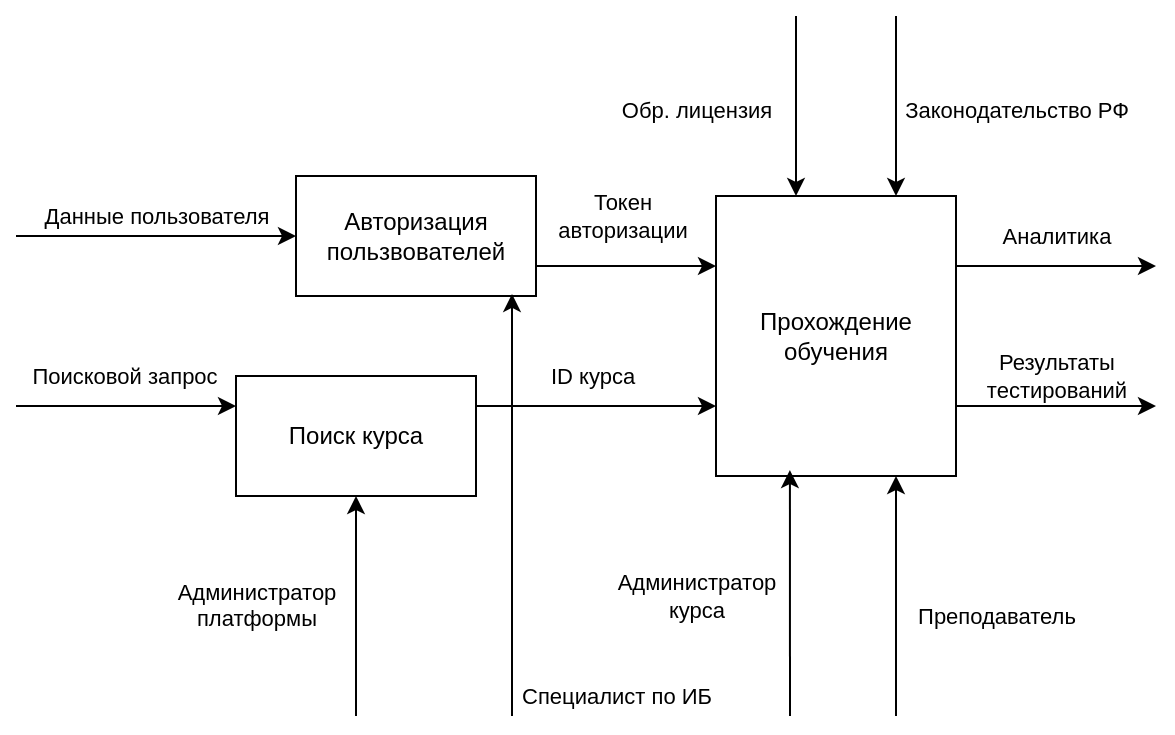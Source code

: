 <mxfile version="24.7.17">
  <diagram name="Page-1" id="cl3yXqKSE3gC3yw81NL7">
    <mxGraphModel dx="1434" dy="836" grid="1" gridSize="10" guides="1" tooltips="1" connect="1" arrows="1" fold="1" page="1" pageScale="1" pageWidth="850" pageHeight="1100" math="0" shadow="0">
      <root>
        <mxCell id="0" />
        <mxCell id="1" parent="0" />
        <mxCell id="Xx3fCIqhDptWspu9Eww2-1" value="Авторизация&lt;br&gt;пользвователей" style="rounded=0;whiteSpace=wrap;html=1;" vertex="1" parent="1">
          <mxGeometry x="200" y="200" width="120" height="60" as="geometry" />
        </mxCell>
        <mxCell id="Xx3fCIqhDptWspu9Eww2-2" value="Поиск курса" style="rounded=0;whiteSpace=wrap;html=1;" vertex="1" parent="1">
          <mxGeometry x="170" y="300" width="120" height="60" as="geometry" />
        </mxCell>
        <mxCell id="Xx3fCIqhDptWspu9Eww2-3" value="Прохождение обучения" style="rounded=0;whiteSpace=wrap;html=1;" vertex="1" parent="1">
          <mxGeometry x="410" y="210" width="120" height="140" as="geometry" />
        </mxCell>
        <mxCell id="Xx3fCIqhDptWspu9Eww2-4" value="" style="endArrow=classic;html=1;rounded=0;entryX=0;entryY=0.5;entryDx=0;entryDy=0;" edge="1" parent="1" target="Xx3fCIqhDptWspu9Eww2-1">
          <mxGeometry width="50" height="50" relative="1" as="geometry">
            <mxPoint x="60" y="230" as="sourcePoint" />
            <mxPoint x="60" y="210" as="targetPoint" />
          </mxGeometry>
        </mxCell>
        <mxCell id="Xx3fCIqhDptWspu9Eww2-5" value="Данные пользователя" style="edgeLabel;html=1;align=center;verticalAlign=middle;resizable=0;points=[];" vertex="1" connectable="0" parent="Xx3fCIqhDptWspu9Eww2-4">
          <mxGeometry x="-0.086" y="3" relative="1" as="geometry">
            <mxPoint x="6" y="-7" as="offset" />
          </mxGeometry>
        </mxCell>
        <mxCell id="Xx3fCIqhDptWspu9Eww2-6" value="" style="endArrow=classic;html=1;rounded=0;entryX=0;entryY=0.25;entryDx=0;entryDy=0;" edge="1" parent="1" target="Xx3fCIqhDptWspu9Eww2-2">
          <mxGeometry width="50" height="50" relative="1" as="geometry">
            <mxPoint x="60" y="315" as="sourcePoint" />
            <mxPoint x="100" y="290" as="targetPoint" />
          </mxGeometry>
        </mxCell>
        <mxCell id="Xx3fCIqhDptWspu9Eww2-7" value="Поисковой запрос" style="edgeLabel;html=1;align=center;verticalAlign=middle;resizable=0;points=[];" vertex="1" connectable="0" parent="Xx3fCIqhDptWspu9Eww2-6">
          <mxGeometry x="-0.014" y="-3" relative="1" as="geometry">
            <mxPoint y="-18" as="offset" />
          </mxGeometry>
        </mxCell>
        <mxCell id="Xx3fCIqhDptWspu9Eww2-8" value="" style="endArrow=classic;html=1;rounded=0;entryX=0.5;entryY=1;entryDx=0;entryDy=0;" edge="1" parent="1" target="Xx3fCIqhDptWspu9Eww2-2">
          <mxGeometry width="50" height="50" relative="1" as="geometry">
            <mxPoint x="230" y="470" as="sourcePoint" />
            <mxPoint x="230" y="450" as="targetPoint" />
          </mxGeometry>
        </mxCell>
        <mxCell id="Xx3fCIqhDptWspu9Eww2-9" value="Администратор&lt;br&gt;платформы&lt;div&gt;&lt;br/&gt;&lt;/div&gt;" style="edgeLabel;html=1;align=center;verticalAlign=middle;resizable=0;points=[];" vertex="1" connectable="0" parent="Xx3fCIqhDptWspu9Eww2-8">
          <mxGeometry x="-0.109" y="-3" relative="1" as="geometry">
            <mxPoint x="-53" as="offset" />
          </mxGeometry>
        </mxCell>
        <mxCell id="Xx3fCIqhDptWspu9Eww2-10" value="" style="endArrow=classic;html=1;rounded=0;entryX=0.9;entryY=0.983;entryDx=0;entryDy=0;entryPerimeter=0;" edge="1" parent="1" target="Xx3fCIqhDptWspu9Eww2-1">
          <mxGeometry width="50" height="50" relative="1" as="geometry">
            <mxPoint x="308" y="470" as="sourcePoint" />
            <mxPoint x="360" y="410" as="targetPoint" />
          </mxGeometry>
        </mxCell>
        <mxCell id="Xx3fCIqhDptWspu9Eww2-11" value="Специалист по ИБ" style="edgeLabel;html=1;align=center;verticalAlign=middle;resizable=0;points=[];" vertex="1" connectable="0" parent="Xx3fCIqhDptWspu9Eww2-10">
          <mxGeometry x="-0.422" relative="1" as="geometry">
            <mxPoint x="52" y="51" as="offset" />
          </mxGeometry>
        </mxCell>
        <mxCell id="Xx3fCIqhDptWspu9Eww2-12" value="" style="endArrow=classic;html=1;rounded=0;exitX=1;exitY=0.75;exitDx=0;exitDy=0;entryX=0;entryY=0.25;entryDx=0;entryDy=0;" edge="1" parent="1" source="Xx3fCIqhDptWspu9Eww2-1" target="Xx3fCIqhDptWspu9Eww2-3">
          <mxGeometry width="50" height="50" relative="1" as="geometry">
            <mxPoint x="330" y="260" as="sourcePoint" />
            <mxPoint x="380" y="210" as="targetPoint" />
          </mxGeometry>
        </mxCell>
        <mxCell id="Xx3fCIqhDptWspu9Eww2-13" value="Токен&lt;br&gt;авторизации" style="edgeLabel;html=1;align=center;verticalAlign=middle;resizable=0;points=[];" vertex="1" connectable="0" parent="Xx3fCIqhDptWspu9Eww2-12">
          <mxGeometry x="-0.044" relative="1" as="geometry">
            <mxPoint y="-25" as="offset" />
          </mxGeometry>
        </mxCell>
        <mxCell id="Xx3fCIqhDptWspu9Eww2-14" value="" style="endArrow=classic;html=1;rounded=0;exitX=1;exitY=0.25;exitDx=0;exitDy=0;entryX=0;entryY=0.75;entryDx=0;entryDy=0;" edge="1" parent="1" source="Xx3fCIqhDptWspu9Eww2-2" target="Xx3fCIqhDptWspu9Eww2-3">
          <mxGeometry width="50" height="50" relative="1" as="geometry">
            <mxPoint x="420" y="380" as="sourcePoint" />
            <mxPoint x="470" y="330" as="targetPoint" />
          </mxGeometry>
        </mxCell>
        <mxCell id="Xx3fCIqhDptWspu9Eww2-24" value="ID курса" style="edgeLabel;html=1;align=center;verticalAlign=middle;resizable=0;points=[];" vertex="1" connectable="0" parent="Xx3fCIqhDptWspu9Eww2-14">
          <mxGeometry x="-0.033" y="3" relative="1" as="geometry">
            <mxPoint y="-12" as="offset" />
          </mxGeometry>
        </mxCell>
        <mxCell id="Xx3fCIqhDptWspu9Eww2-16" value="" style="endArrow=classic;html=1;rounded=0;entryX=0.75;entryY=0;entryDx=0;entryDy=0;" edge="1" parent="1" target="Xx3fCIqhDptWspu9Eww2-3">
          <mxGeometry width="50" height="50" relative="1" as="geometry">
            <mxPoint x="500" y="120" as="sourcePoint" />
            <mxPoint x="510" y="110" as="targetPoint" />
          </mxGeometry>
        </mxCell>
        <mxCell id="Xx3fCIqhDptWspu9Eww2-17" value="Законодательство РФ" style="edgeLabel;html=1;align=center;verticalAlign=middle;resizable=0;points=[];" vertex="1" connectable="0" parent="Xx3fCIqhDptWspu9Eww2-16">
          <mxGeometry x="0.044" y="2" relative="1" as="geometry">
            <mxPoint x="58" as="offset" />
          </mxGeometry>
        </mxCell>
        <mxCell id="Xx3fCIqhDptWspu9Eww2-18" value="" style="endArrow=classic;html=1;rounded=0;entryX=0.75;entryY=0;entryDx=0;entryDy=0;" edge="1" parent="1">
          <mxGeometry width="50" height="50" relative="1" as="geometry">
            <mxPoint x="450" y="120" as="sourcePoint" />
            <mxPoint x="450" y="210" as="targetPoint" />
          </mxGeometry>
        </mxCell>
        <mxCell id="Xx3fCIqhDptWspu9Eww2-19" value="Обр. лицензия" style="edgeLabel;html=1;align=center;verticalAlign=middle;resizable=0;points=[];" vertex="1" connectable="0" parent="Xx3fCIqhDptWspu9Eww2-18">
          <mxGeometry x="0.044" y="2" relative="1" as="geometry">
            <mxPoint x="-52" as="offset" />
          </mxGeometry>
        </mxCell>
        <mxCell id="Xx3fCIqhDptWspu9Eww2-20" value="" style="endArrow=classic;html=1;rounded=0;entryX=0.308;entryY=0.979;entryDx=0;entryDy=0;entryPerimeter=0;" edge="1" parent="1" target="Xx3fCIqhDptWspu9Eww2-3">
          <mxGeometry width="50" height="50" relative="1" as="geometry">
            <mxPoint x="447" y="470" as="sourcePoint" />
            <mxPoint x="500" y="430" as="targetPoint" />
          </mxGeometry>
        </mxCell>
        <mxCell id="Xx3fCIqhDptWspu9Eww2-21" value="Администратор&lt;br&gt;курса" style="edgeLabel;html=1;align=center;verticalAlign=middle;resizable=0;points=[];" vertex="1" connectable="0" parent="Xx3fCIqhDptWspu9Eww2-20">
          <mxGeometry x="-0.349" relative="1" as="geometry">
            <mxPoint x="-47" y="-20" as="offset" />
          </mxGeometry>
        </mxCell>
        <mxCell id="Xx3fCIqhDptWspu9Eww2-22" value="" style="endArrow=classic;html=1;rounded=0;entryX=0.75;entryY=1;entryDx=0;entryDy=0;" edge="1" parent="1" target="Xx3fCIqhDptWspu9Eww2-3">
          <mxGeometry width="50" height="50" relative="1" as="geometry">
            <mxPoint x="500" y="470" as="sourcePoint" />
            <mxPoint x="550" y="430" as="targetPoint" />
          </mxGeometry>
        </mxCell>
        <mxCell id="Xx3fCIqhDptWspu9Eww2-23" value="Преподаватель" style="edgeLabel;html=1;align=center;verticalAlign=middle;resizable=0;points=[];" vertex="1" connectable="0" parent="Xx3fCIqhDptWspu9Eww2-22">
          <mxGeometry x="-0.1" y="-2" relative="1" as="geometry">
            <mxPoint x="48" y="4" as="offset" />
          </mxGeometry>
        </mxCell>
        <mxCell id="Xx3fCIqhDptWspu9Eww2-25" value="" style="endArrow=classic;html=1;rounded=0;exitX=1;exitY=0.25;exitDx=0;exitDy=0;" edge="1" parent="1" source="Xx3fCIqhDptWspu9Eww2-3">
          <mxGeometry width="50" height="50" relative="1" as="geometry">
            <mxPoint x="580" y="310" as="sourcePoint" />
            <mxPoint x="630" y="245" as="targetPoint" />
          </mxGeometry>
        </mxCell>
        <mxCell id="Xx3fCIqhDptWspu9Eww2-26" value="Аналитика" style="edgeLabel;html=1;align=center;verticalAlign=middle;resizable=0;points=[];" vertex="1" connectable="0" parent="Xx3fCIqhDptWspu9Eww2-25">
          <mxGeometry x="0.08" y="-1" relative="1" as="geometry">
            <mxPoint x="-4" y="-16" as="offset" />
          </mxGeometry>
        </mxCell>
        <mxCell id="Xx3fCIqhDptWspu9Eww2-27" value="" style="endArrow=classic;html=1;rounded=0;exitX=1;exitY=0.75;exitDx=0;exitDy=0;" edge="1" parent="1" source="Xx3fCIqhDptWspu9Eww2-3">
          <mxGeometry width="50" height="50" relative="1" as="geometry">
            <mxPoint x="570" y="330" as="sourcePoint" />
            <mxPoint x="630" y="315" as="targetPoint" />
          </mxGeometry>
        </mxCell>
        <mxCell id="Xx3fCIqhDptWspu9Eww2-28" value="Результаты&lt;br&gt;тестирований" style="edgeLabel;html=1;align=center;verticalAlign=middle;resizable=0;points=[];" vertex="1" connectable="0" parent="Xx3fCIqhDptWspu9Eww2-27">
          <mxGeometry x="0.12" y="1" relative="1" as="geometry">
            <mxPoint x="-6" y="-14" as="offset" />
          </mxGeometry>
        </mxCell>
      </root>
    </mxGraphModel>
  </diagram>
</mxfile>
